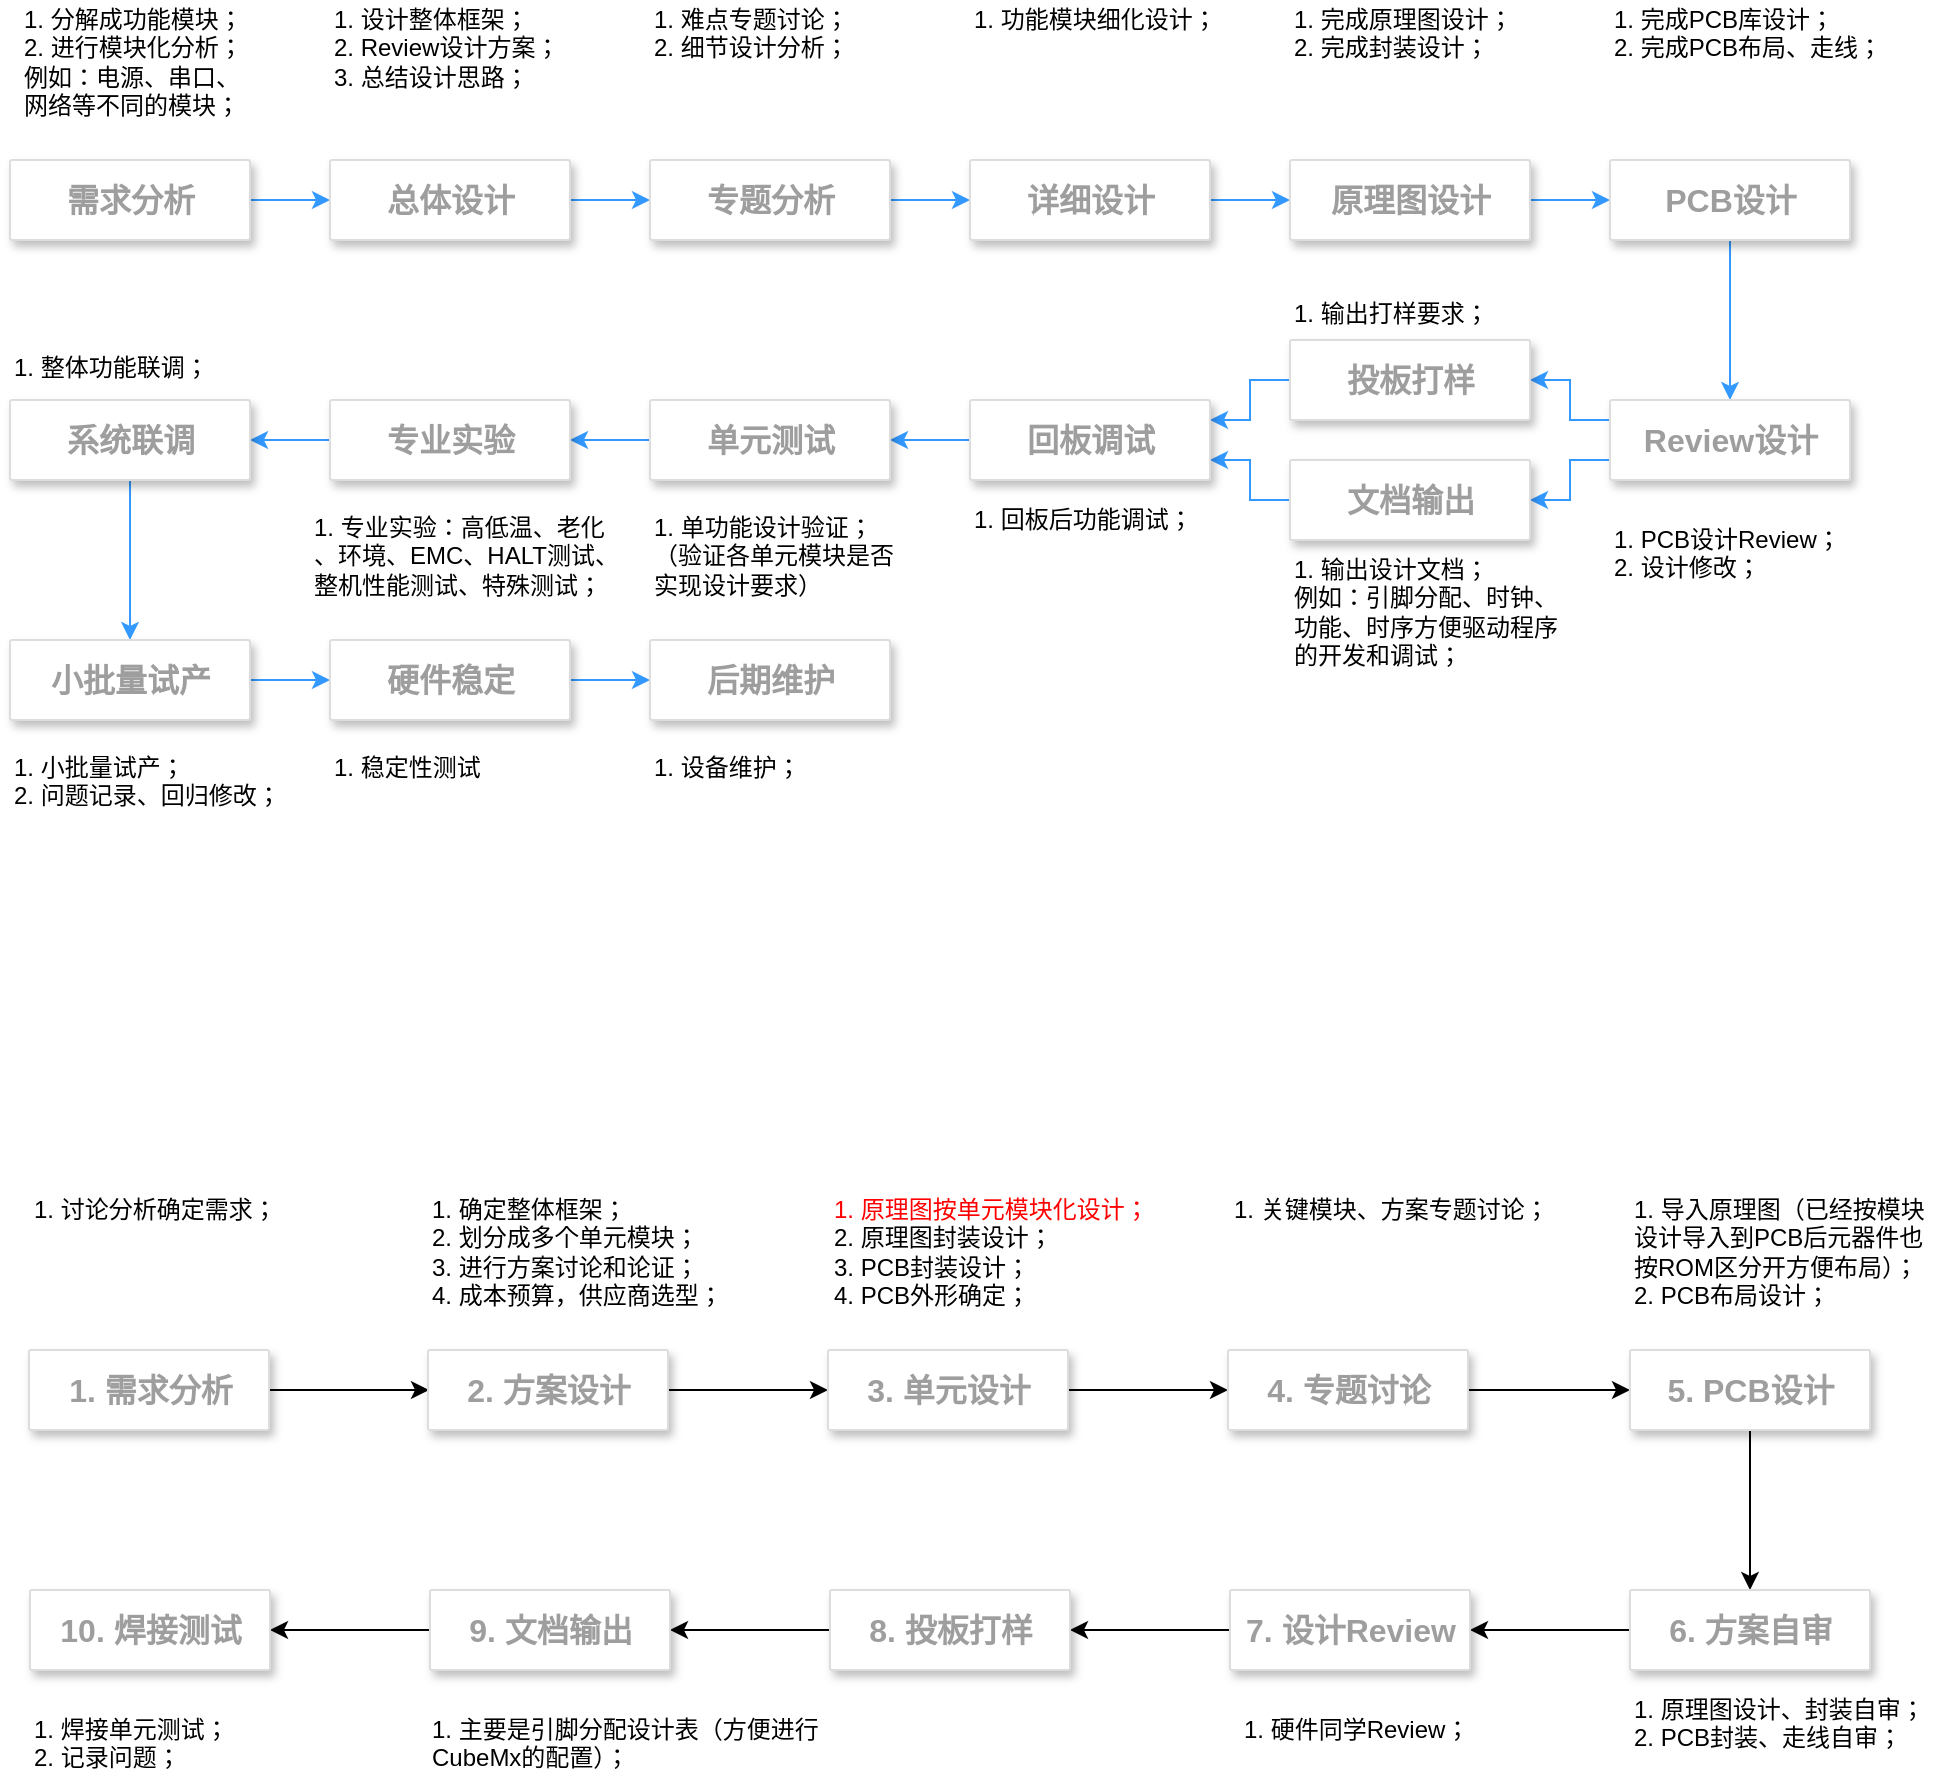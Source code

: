 <mxfile version="10.6.6" type="github"><diagram id="f106602c-feb2-e66a-4537-3a34d633f6aa" name="Page-1"><mxGraphModel dx="697" dy="406" grid="1" gridSize="10" guides="1" tooltips="1" connect="1" arrows="1" fold="1" page="1" pageScale="1" pageWidth="1169" pageHeight="827" background="#ffffff" math="0" shadow="0"><root><mxCell id="0"/><mxCell id="1" parent="0"/><mxCell id="D6XJR3hi3Ydohm2F1cCN-746" style="edgeStyle=orthogonalEdgeStyle;rounded=0;orthogonalLoop=1;jettySize=auto;html=1;exitX=1;exitY=0.5;exitDx=0;exitDy=0;entryX=0;entryY=0.5;entryDx=0;entryDy=0;strokeColor=#3399FF;" parent="1" source="694" target="D6XJR3hi3Ydohm2F1cCN-731" edge="1"><mxGeometry relative="1" as="geometry"/></mxCell><mxCell id="694" value="&lt;b&gt;&lt;font style=&quot;font-size: 16px&quot;&gt;需求分析&lt;/font&gt;&lt;/b&gt;" style="strokeColor=#dddddd;fillColor=#ffffff;shadow=1;strokeWidth=1;rounded=1;absoluteArcSize=1;arcSize=2;fontSize=10;fontColor=#9E9E9E;align=center;html=1;" parent="1" vertex="1"><mxGeometry x="110" y="165" width="120" height="40" as="geometry"/></mxCell><mxCell id="kK6LnfnBjax_TeEGbpyU-729" value="" style="edgeStyle=orthogonalEdgeStyle;rounded=0;orthogonalLoop=1;jettySize=auto;html=1;strokeColor=#3399FF;" parent="1" source="D6XJR3hi3Ydohm2F1cCN-731" target="D6XJR3hi3Ydohm2F1cCN-732" edge="1"><mxGeometry relative="1" as="geometry"/></mxCell><mxCell id="D6XJR3hi3Ydohm2F1cCN-731" value="&lt;b&gt;&lt;font style=&quot;font-size: 16px&quot;&gt;总体设计&lt;br&gt;&lt;/font&gt;&lt;/b&gt;" style="strokeColor=#dddddd;fillColor=#ffffff;shadow=1;strokeWidth=1;rounded=1;absoluteArcSize=1;arcSize=2;fontSize=10;fontColor=#9E9E9E;align=center;html=1;" parent="1" vertex="1"><mxGeometry x="270" y="165" width="120" height="40" as="geometry"/></mxCell><mxCell id="kK6LnfnBjax_TeEGbpyU-730" value="" style="edgeStyle=orthogonalEdgeStyle;rounded=0;orthogonalLoop=1;jettySize=auto;html=1;strokeColor=#3399FF;" parent="1" source="D6XJR3hi3Ydohm2F1cCN-732" target="D6XJR3hi3Ydohm2F1cCN-733" edge="1"><mxGeometry relative="1" as="geometry"/></mxCell><mxCell id="D6XJR3hi3Ydohm2F1cCN-732" value="&lt;b&gt;&lt;font style=&quot;font-size: 16px&quot;&gt;专题分析&lt;br&gt;&lt;/font&gt;&lt;/b&gt;" style="strokeColor=#dddddd;fillColor=#ffffff;shadow=1;strokeWidth=1;rounded=1;absoluteArcSize=1;arcSize=2;fontSize=10;fontColor=#9E9E9E;align=center;html=1;" parent="1" vertex="1"><mxGeometry x="430" y="165" width="120" height="40" as="geometry"/></mxCell><mxCell id="kK6LnfnBjax_TeEGbpyU-731" value="" style="edgeStyle=orthogonalEdgeStyle;rounded=0;orthogonalLoop=1;jettySize=auto;html=1;strokeColor=#3399FF;" parent="1" source="D6XJR3hi3Ydohm2F1cCN-733" target="D6XJR3hi3Ydohm2F1cCN-734" edge="1"><mxGeometry relative="1" as="geometry"/></mxCell><mxCell id="D6XJR3hi3Ydohm2F1cCN-733" value="&lt;b&gt;&lt;font style=&quot;font-size: 16px&quot;&gt;详细设计&lt;br&gt;&lt;/font&gt;&lt;/b&gt;" style="strokeColor=#dddddd;fillColor=#ffffff;shadow=1;strokeWidth=1;rounded=1;absoluteArcSize=1;arcSize=2;fontSize=10;fontColor=#9E9E9E;align=center;html=1;" parent="1" vertex="1"><mxGeometry x="590" y="165" width="120" height="40" as="geometry"/></mxCell><mxCell id="kK6LnfnBjax_TeEGbpyU-732" value="" style="edgeStyle=orthogonalEdgeStyle;rounded=0;orthogonalLoop=1;jettySize=auto;html=1;strokeColor=#3399FF;" parent="1" source="D6XJR3hi3Ydohm2F1cCN-734" target="D6XJR3hi3Ydohm2F1cCN-735" edge="1"><mxGeometry relative="1" as="geometry"/></mxCell><mxCell id="D6XJR3hi3Ydohm2F1cCN-734" value="&lt;b&gt;&lt;font style=&quot;font-size: 16px&quot;&gt;原理图设计&lt;br&gt;&lt;/font&gt;&lt;/b&gt;" style="strokeColor=#dddddd;fillColor=#ffffff;shadow=1;strokeWidth=1;rounded=1;absoluteArcSize=1;arcSize=2;fontSize=10;fontColor=#9E9E9E;align=center;html=1;" parent="1" vertex="1"><mxGeometry x="750" y="165" width="120" height="40" as="geometry"/></mxCell><mxCell id="kK6LnfnBjax_TeEGbpyU-733" value="" style="edgeStyle=orthogonalEdgeStyle;rounded=0;orthogonalLoop=1;jettySize=auto;html=1;strokeColor=#3399FF;" parent="1" source="D6XJR3hi3Ydohm2F1cCN-735" target="D6XJR3hi3Ydohm2F1cCN-736" edge="1"><mxGeometry relative="1" as="geometry"/></mxCell><mxCell id="D6XJR3hi3Ydohm2F1cCN-735" value="&lt;b&gt;&lt;font style=&quot;font-size: 16px&quot;&gt;PCB设计&lt;br&gt;&lt;/font&gt;&lt;/b&gt;" style="strokeColor=#dddddd;fillColor=#ffffff;shadow=1;strokeWidth=1;rounded=1;absoluteArcSize=1;arcSize=2;fontSize=10;fontColor=#9E9E9E;align=center;html=1;" parent="1" vertex="1"><mxGeometry x="910" y="165" width="120" height="40" as="geometry"/></mxCell><mxCell id="kK6LnfnBjax_TeEGbpyU-747" style="edgeStyle=orthogonalEdgeStyle;rounded=0;orthogonalLoop=1;jettySize=auto;html=1;exitX=0;exitY=0.75;exitDx=0;exitDy=0;entryX=1;entryY=0.5;entryDx=0;entryDy=0;strokeColor=#3399FF;" parent="1" source="D6XJR3hi3Ydohm2F1cCN-736" target="kK6LnfnBjax_TeEGbpyU-743" edge="1"><mxGeometry relative="1" as="geometry"/></mxCell><mxCell id="kK6LnfnBjax_TeEGbpyU-748" style="edgeStyle=orthogonalEdgeStyle;rounded=0;orthogonalLoop=1;jettySize=auto;html=1;exitX=0;exitY=0.25;exitDx=0;exitDy=0;entryX=1;entryY=0.5;entryDx=0;entryDy=0;strokeColor=#3399FF;" parent="1" source="D6XJR3hi3Ydohm2F1cCN-736" target="D6XJR3hi3Ydohm2F1cCN-737" edge="1"><mxGeometry relative="1" as="geometry"/></mxCell><mxCell id="D6XJR3hi3Ydohm2F1cCN-736" value="&lt;b&gt;&lt;font style=&quot;font-size: 16px&quot;&gt;Review设计&lt;br&gt;&lt;/font&gt;&lt;/b&gt;" style="strokeColor=#dddddd;fillColor=#ffffff;shadow=1;strokeWidth=1;rounded=1;absoluteArcSize=1;arcSize=2;fontSize=10;fontColor=#9E9E9E;align=center;html=1;" parent="1" vertex="1"><mxGeometry x="910" y="285" width="120" height="40" as="geometry"/></mxCell><mxCell id="kK6LnfnBjax_TeEGbpyU-749" style="edgeStyle=orthogonalEdgeStyle;rounded=0;orthogonalLoop=1;jettySize=auto;html=1;exitX=0;exitY=0.5;exitDx=0;exitDy=0;entryX=1;entryY=0.25;entryDx=0;entryDy=0;strokeColor=#3399FF;" parent="1" source="D6XJR3hi3Ydohm2F1cCN-737" target="D6XJR3hi3Ydohm2F1cCN-738" edge="1"><mxGeometry relative="1" as="geometry"/></mxCell><mxCell id="D6XJR3hi3Ydohm2F1cCN-737" value="&lt;b&gt;&lt;font style=&quot;font-size: 16px&quot;&gt;投板打样&lt;br&gt;&lt;/font&gt;&lt;/b&gt;" style="strokeColor=#dddddd;fillColor=#ffffff;shadow=1;strokeWidth=1;rounded=1;absoluteArcSize=1;arcSize=2;fontSize=10;fontColor=#9E9E9E;align=center;html=1;" parent="1" vertex="1"><mxGeometry x="750" y="255" width="120" height="40" as="geometry"/></mxCell><mxCell id="kK6LnfnBjax_TeEGbpyU-750" style="edgeStyle=orthogonalEdgeStyle;rounded=0;orthogonalLoop=1;jettySize=auto;html=1;exitX=0;exitY=0.5;exitDx=0;exitDy=0;entryX=1;entryY=0.75;entryDx=0;entryDy=0;strokeColor=#3399FF;" parent="1" source="kK6LnfnBjax_TeEGbpyU-743" target="D6XJR3hi3Ydohm2F1cCN-738" edge="1"><mxGeometry relative="1" as="geometry"/></mxCell><mxCell id="kK6LnfnBjax_TeEGbpyU-743" value="&lt;b&gt;&lt;font style=&quot;font-size: 16px&quot;&gt;文档输出&lt;br&gt;&lt;/font&gt;&lt;/b&gt;" style="strokeColor=#dddddd;fillColor=#ffffff;shadow=1;strokeWidth=1;rounded=1;absoluteArcSize=1;arcSize=2;fontSize=10;fontColor=#9E9E9E;align=center;html=1;" parent="1" vertex="1"><mxGeometry x="750" y="315" width="120" height="40" as="geometry"/></mxCell><mxCell id="D6XJR3hi3Ydohm2F1cCN-755" value="" style="edgeStyle=orthogonalEdgeStyle;rounded=0;orthogonalLoop=1;jettySize=auto;html=1;strokeColor=#3399FF;" parent="1" source="D6XJR3hi3Ydohm2F1cCN-738" target="D6XJR3hi3Ydohm2F1cCN-739" edge="1"><mxGeometry relative="1" as="geometry"/></mxCell><mxCell id="D6XJR3hi3Ydohm2F1cCN-738" value="&lt;b&gt;&lt;font style=&quot;font-size: 16px&quot;&gt;回板调试&lt;br&gt;&lt;/font&gt;&lt;/b&gt;" style="strokeColor=#dddddd;fillColor=#ffffff;shadow=1;strokeWidth=1;rounded=1;absoluteArcSize=1;arcSize=2;fontSize=10;fontColor=#9E9E9E;align=center;html=1;" parent="1" vertex="1"><mxGeometry x="590" y="285" width="120" height="40" as="geometry"/></mxCell><mxCell id="D6XJR3hi3Ydohm2F1cCN-756" value="" style="edgeStyle=orthogonalEdgeStyle;rounded=0;orthogonalLoop=1;jettySize=auto;html=1;strokeColor=#3399FF;" parent="1" source="D6XJR3hi3Ydohm2F1cCN-739" target="D6XJR3hi3Ydohm2F1cCN-740" edge="1"><mxGeometry relative="1" as="geometry"/></mxCell><mxCell id="D6XJR3hi3Ydohm2F1cCN-739" value="&lt;b&gt;&lt;font style=&quot;font-size: 16px&quot;&gt;单元测试&lt;br&gt;&lt;/font&gt;&lt;/b&gt;" style="strokeColor=#dddddd;fillColor=#ffffff;shadow=1;strokeWidth=1;rounded=1;absoluteArcSize=1;arcSize=2;fontSize=10;fontColor=#9E9E9E;align=center;html=1;" parent="1" vertex="1"><mxGeometry x="430" y="285" width="120" height="40" as="geometry"/></mxCell><mxCell id="D6XJR3hi3Ydohm2F1cCN-757" value="" style="edgeStyle=orthogonalEdgeStyle;rounded=0;orthogonalLoop=1;jettySize=auto;html=1;strokeColor=#3399FF;" parent="1" source="D6XJR3hi3Ydohm2F1cCN-740" target="D6XJR3hi3Ydohm2F1cCN-741" edge="1"><mxGeometry relative="1" as="geometry"/></mxCell><mxCell id="D6XJR3hi3Ydohm2F1cCN-740" value="&lt;b&gt;&lt;font style=&quot;font-size: 16px&quot;&gt;专业实验&lt;br&gt;&lt;/font&gt;&lt;/b&gt;" style="strokeColor=#dddddd;fillColor=#ffffff;shadow=1;strokeWidth=1;rounded=1;absoluteArcSize=1;arcSize=2;fontSize=10;fontColor=#9E9E9E;align=center;html=1;" parent="1" vertex="1"><mxGeometry x="270" y="285" width="120" height="40" as="geometry"/></mxCell><mxCell id="D6XJR3hi3Ydohm2F1cCN-758" value="" style="edgeStyle=orthogonalEdgeStyle;rounded=0;orthogonalLoop=1;jettySize=auto;html=1;strokeColor=#3399FF;" parent="1" source="D6XJR3hi3Ydohm2F1cCN-741" target="D6XJR3hi3Ydohm2F1cCN-742" edge="1"><mxGeometry relative="1" as="geometry"/></mxCell><mxCell id="D6XJR3hi3Ydohm2F1cCN-741" value="&lt;b&gt;&lt;font style=&quot;font-size: 16px&quot;&gt;系统联调&lt;br&gt;&lt;/font&gt;&lt;/b&gt;" style="strokeColor=#dddddd;fillColor=#ffffff;shadow=1;strokeWidth=1;rounded=1;absoluteArcSize=1;arcSize=2;fontSize=10;fontColor=#9E9E9E;align=center;html=1;" parent="1" vertex="1"><mxGeometry x="110" y="285" width="120" height="40" as="geometry"/></mxCell><mxCell id="D6XJR3hi3Ydohm2F1cCN-759" value="" style="edgeStyle=orthogonalEdgeStyle;rounded=0;orthogonalLoop=1;jettySize=auto;html=1;strokeColor=#3399FF;" parent="1" source="D6XJR3hi3Ydohm2F1cCN-742" target="D6XJR3hi3Ydohm2F1cCN-744" edge="1"><mxGeometry relative="1" as="geometry"/></mxCell><mxCell id="D6XJR3hi3Ydohm2F1cCN-742" value="&lt;b&gt;&lt;font style=&quot;font-size: 16px&quot;&gt;小批量试产&lt;br&gt;&lt;/font&gt;&lt;/b&gt;" style="strokeColor=#dddddd;fillColor=#ffffff;shadow=1;strokeWidth=1;rounded=1;absoluteArcSize=1;arcSize=2;fontSize=10;fontColor=#9E9E9E;align=center;html=1;" parent="1" vertex="1"><mxGeometry x="110" y="405" width="120" height="40" as="geometry"/></mxCell><mxCell id="D6XJR3hi3Ydohm2F1cCN-760" value="" style="edgeStyle=orthogonalEdgeStyle;rounded=0;orthogonalLoop=1;jettySize=auto;html=1;strokeColor=#3399FF;" parent="1" source="D6XJR3hi3Ydohm2F1cCN-744" target="D6XJR3hi3Ydohm2F1cCN-745" edge="1"><mxGeometry relative="1" as="geometry"/></mxCell><mxCell id="D6XJR3hi3Ydohm2F1cCN-744" value="&lt;b&gt;&lt;font style=&quot;font-size: 16px&quot;&gt;硬件稳定&lt;br&gt;&lt;/font&gt;&lt;/b&gt;" style="strokeColor=#dddddd;fillColor=#ffffff;shadow=1;strokeWidth=1;rounded=1;absoluteArcSize=1;arcSize=2;fontSize=10;fontColor=#9E9E9E;align=center;html=1;" parent="1" vertex="1"><mxGeometry x="270" y="405" width="120" height="40" as="geometry"/></mxCell><mxCell id="D6XJR3hi3Ydohm2F1cCN-745" value="&lt;b&gt;&lt;font style=&quot;font-size: 16px&quot;&gt;后期维护&lt;br&gt;&lt;/font&gt;&lt;/b&gt;" style="strokeColor=#dddddd;fillColor=#ffffff;shadow=1;strokeWidth=1;rounded=1;absoluteArcSize=1;arcSize=2;fontSize=10;fontColor=#9E9E9E;align=center;html=1;" parent="1" vertex="1"><mxGeometry x="430" y="405" width="120" height="40" as="geometry"/></mxCell><mxCell id="kK6LnfnBjax_TeEGbpyU-734" value="1. 分解成功能模块；&lt;br&gt;2. 进行模块化分析；&lt;br&gt;例如：电源、串口、&lt;br&gt;网络等不同的模块；&lt;br&gt;" style="text;html=1;resizable=0;points=[];autosize=1;align=left;verticalAlign=top;spacingTop=-4;" parent="1" vertex="1"><mxGeometry x="114.5" y="85" width="130" height="60" as="geometry"/></mxCell><mxCell id="kK6LnfnBjax_TeEGbpyU-735" value="1. 设计整体框架；&lt;br&gt;2. Review设计方案；&lt;br&gt;3. 总结设计思路；&lt;br&gt;" style="text;html=1;resizable=0;points=[];autosize=1;align=left;verticalAlign=top;spacingTop=-4;" parent="1" vertex="1"><mxGeometry x="270" y="85" width="130" height="40" as="geometry"/></mxCell><mxCell id="kK6LnfnBjax_TeEGbpyU-736" value="1. 难点专题讨论；&lt;br&gt;2. 细节设计分析；&lt;br&gt;" style="text;html=1;resizable=0;points=[];autosize=1;align=left;verticalAlign=top;spacingTop=-4;" parent="1" vertex="1"><mxGeometry x="430" y="85" width="110" height="30" as="geometry"/></mxCell><mxCell id="kK6LnfnBjax_TeEGbpyU-738" value="1. 功能模块细化设计；&lt;br&gt;" style="text;html=1;resizable=0;points=[];autosize=1;align=left;verticalAlign=top;spacingTop=-4;" parent="1" vertex="1"><mxGeometry x="590" y="85" width="140" height="20" as="geometry"/></mxCell><mxCell id="kK6LnfnBjax_TeEGbpyU-739" value="1. 完成原理图设计；&lt;br&gt;2. 完成封装设计；&lt;br&gt;" style="text;html=1;resizable=0;points=[];autosize=1;align=left;verticalAlign=top;spacingTop=-4;" parent="1" vertex="1"><mxGeometry x="750" y="85" width="130" height="30" as="geometry"/></mxCell><mxCell id="kK6LnfnBjax_TeEGbpyU-740" value="1. 完成PCB库设计；&lt;br&gt;2. 完成PCB布局、走线；&lt;br&gt;" style="text;html=1;resizable=0;points=[];autosize=1;align=left;verticalAlign=top;spacingTop=-4;" parent="1" vertex="1"><mxGeometry x="910" y="85" width="150" height="30" as="geometry"/></mxCell><mxCell id="kK6LnfnBjax_TeEGbpyU-741" value="1. PCB设计Review；&lt;br&gt;2. 设计修改；&lt;br&gt;" style="text;html=1;resizable=0;points=[];autosize=1;align=left;verticalAlign=top;spacingTop=-4;" parent="1" vertex="1"><mxGeometry x="910" y="345" width="130" height="30" as="geometry"/></mxCell><mxCell id="kK6LnfnBjax_TeEGbpyU-751" value="1. 输出打样要求；&lt;br&gt;" style="text;html=1;resizable=0;points=[];autosize=1;align=left;verticalAlign=top;spacingTop=-4;" parent="1" vertex="1"><mxGeometry x="750" y="232" width="110" height="20" as="geometry"/></mxCell><mxCell id="kK6LnfnBjax_TeEGbpyU-752" value="1. 输出设计文档；&lt;br&gt;例如：引脚分配、时钟、&lt;br&gt;功能、时序方便驱动程序&lt;br&gt;的开发和调试；&lt;br&gt;" style="text;html=1;resizable=0;points=[];autosize=1;align=left;verticalAlign=top;spacingTop=-4;" parent="1" vertex="1"><mxGeometry x="750" y="360" width="150" height="60" as="geometry"/></mxCell><mxCell id="kK6LnfnBjax_TeEGbpyU-753" value="1. 回板后功能调试；&lt;br&gt;" style="text;html=1;resizable=0;points=[];autosize=1;align=left;verticalAlign=top;spacingTop=-4;" parent="1" vertex="1"><mxGeometry x="590" y="335" width="130" height="20" as="geometry"/></mxCell><mxCell id="kK6LnfnBjax_TeEGbpyU-754" value="1. 单功能设计验证；&lt;br&gt;（验证各单元模块是否&lt;br&gt;实现设计要求）&lt;br&gt;" style="text;html=1;" parent="1" vertex="1"><mxGeometry x="430" y="335" width="110" height="30" as="geometry"/></mxCell><mxCell id="kK6LnfnBjax_TeEGbpyU-755" value="1. 专业实验：高低温、老化&lt;br&gt;、环境、EMC、HALT测试、&lt;br&gt;整机性能测试、特殊测试；&lt;br&gt;" style="text;html=1;" parent="1" vertex="1"><mxGeometry x="260" y="335" width="110" height="30" as="geometry"/></mxCell><mxCell id="kK6LnfnBjax_TeEGbpyU-756" value="1. 整体功能联调；" style="text;html=1;" parent="1" vertex="1"><mxGeometry x="110" y="255" width="110" height="30" as="geometry"/></mxCell><mxCell id="kK6LnfnBjax_TeEGbpyU-757" value="1. 小批量试产；&lt;br&gt;2. 问题记录、回归修改；&lt;br&gt;" style="text;html=1;" parent="1" vertex="1"><mxGeometry x="110" y="455" width="110" height="30" as="geometry"/></mxCell><mxCell id="kK6LnfnBjax_TeEGbpyU-758" value="1. 稳定性测试" style="text;html=1;" parent="1" vertex="1"><mxGeometry x="270" y="455" width="110" height="30" as="geometry"/></mxCell><mxCell id="kK6LnfnBjax_TeEGbpyU-759" value="1. 设备维护；" style="text;html=1;" parent="1" vertex="1"><mxGeometry x="430" y="455" width="110" height="30" as="geometry"/></mxCell><mxCell id="UJJ00OF_8nkYao1iIP0u-702" value="" style="edgeStyle=orthogonalEdgeStyle;rounded=0;orthogonalLoop=1;jettySize=auto;html=1;" parent="1" source="UJJ00OF_8nkYao1iIP0u-696" edge="1"><mxGeometry relative="1" as="geometry"><mxPoint x="319.5" y="780" as="targetPoint"/></mxGeometry></mxCell><mxCell id="UJJ00OF_8nkYao1iIP0u-696" value="&lt;span style=&quot;font-size: 16px&quot;&gt;&lt;b&gt;1. 需求分析&lt;/b&gt;&lt;/span&gt;" style="strokeColor=#dddddd;fillColor=#ffffff;shadow=1;strokeWidth=1;rounded=1;absoluteArcSize=1;arcSize=2;fontSize=10;fontColor=#9E9E9E;align=center;html=1;" parent="1" vertex="1"><mxGeometry x="119.5" y="760" width="120" height="40" as="geometry"/></mxCell><mxCell id="UJJ00OF_8nkYao1iIP0u-710" value="" style="edgeStyle=orthogonalEdgeStyle;rounded=0;orthogonalLoop=1;jettySize=auto;html=1;" parent="1" source="UJJ00OF_8nkYao1iIP0u-706" target="UJJ00OF_8nkYao1iIP0u-709" edge="1"><mxGeometry relative="1" as="geometry"/></mxCell><mxCell id="UJJ00OF_8nkYao1iIP0u-706" value="&lt;span style=&quot;font-size: 16px&quot;&gt;&lt;b&gt;2. 方案设计&lt;/b&gt;&lt;/span&gt;" style="strokeColor=#dddddd;fillColor=#ffffff;shadow=1;strokeWidth=1;rounded=1;absoluteArcSize=1;arcSize=2;fontSize=10;fontColor=#9E9E9E;align=center;html=1;" parent="1" vertex="1"><mxGeometry x="319" y="760" width="120" height="40" as="geometry"/></mxCell><mxCell id="qjf6iDf40Ct4eBzaptcd-696" value="" style="edgeStyle=orthogonalEdgeStyle;rounded=0;orthogonalLoop=1;jettySize=auto;html=1;" edge="1" parent="1" source="UJJ00OF_8nkYao1iIP0u-709" target="qjf6iDf40Ct4eBzaptcd-695"><mxGeometry relative="1" as="geometry"/></mxCell><mxCell id="UJJ00OF_8nkYao1iIP0u-709" value="&lt;span style=&quot;font-size: 16px&quot;&gt;&lt;b&gt;3. 单元设计&lt;/b&gt;&lt;/span&gt;" style="strokeColor=#dddddd;fillColor=#ffffff;shadow=1;strokeWidth=1;rounded=1;absoluteArcSize=1;arcSize=2;fontSize=10;fontColor=#9E9E9E;align=center;html=1;" parent="1" vertex="1"><mxGeometry x="519" y="760" width="120" height="40" as="geometry"/></mxCell><mxCell id="qjf6iDf40Ct4eBzaptcd-698" value="" style="edgeStyle=orthogonalEdgeStyle;rounded=0;orthogonalLoop=1;jettySize=auto;html=1;" edge="1" parent="1" source="qjf6iDf40Ct4eBzaptcd-695" target="UJJ00OF_8nkYao1iIP0u-712"><mxGeometry relative="1" as="geometry"/></mxCell><mxCell id="qjf6iDf40Ct4eBzaptcd-695" value="&lt;span style=&quot;font-size: 16px&quot;&gt;&lt;b&gt;4. 专题讨论&lt;/b&gt;&lt;/span&gt;" style="strokeColor=#dddddd;fillColor=#ffffff;shadow=1;strokeWidth=1;rounded=1;absoluteArcSize=1;arcSize=2;fontSize=10;fontColor=#9E9E9E;align=center;html=1;" vertex="1" parent="1"><mxGeometry x="719" y="760" width="120" height="40" as="geometry"/></mxCell><mxCell id="qjf6iDf40Ct4eBzaptcd-700" value="" style="edgeStyle=orthogonalEdgeStyle;rounded=0;orthogonalLoop=1;jettySize=auto;html=1;" edge="1" parent="1" source="UJJ00OF_8nkYao1iIP0u-712" target="qjf6iDf40Ct4eBzaptcd-699"><mxGeometry relative="1" as="geometry"/></mxCell><mxCell id="UJJ00OF_8nkYao1iIP0u-712" value="&lt;span style=&quot;font-size: 16px&quot;&gt;&lt;b&gt;5. PCB设计&lt;/b&gt;&lt;/span&gt;" style="strokeColor=#dddddd;fillColor=#ffffff;shadow=1;strokeWidth=1;rounded=1;absoluteArcSize=1;arcSize=2;fontSize=10;fontColor=#9E9E9E;align=center;html=1;" parent="1" vertex="1"><mxGeometry x="920" y="760" width="120" height="40" as="geometry"/></mxCell><mxCell id="qjf6iDf40Ct4eBzaptcd-705" value="" style="edgeStyle=orthogonalEdgeStyle;rounded=0;orthogonalLoop=1;jettySize=auto;html=1;" edge="1" parent="1" source="qjf6iDf40Ct4eBzaptcd-699" target="qjf6iDf40Ct4eBzaptcd-704"><mxGeometry relative="1" as="geometry"/></mxCell><mxCell id="qjf6iDf40Ct4eBzaptcd-699" value="&lt;span style=&quot;font-size: 16px&quot;&gt;&lt;b&gt;6. 方案自审&lt;/b&gt;&lt;/span&gt;" style="strokeColor=#dddddd;fillColor=#ffffff;shadow=1;strokeWidth=1;rounded=1;absoluteArcSize=1;arcSize=2;fontSize=10;fontColor=#9E9E9E;align=center;html=1;" vertex="1" parent="1"><mxGeometry x="920" y="880" width="120" height="40" as="geometry"/></mxCell><mxCell id="qjf6iDf40Ct4eBzaptcd-708" value="" style="edgeStyle=orthogonalEdgeStyle;rounded=0;orthogonalLoop=1;jettySize=auto;html=1;" edge="1" parent="1" source="qjf6iDf40Ct4eBzaptcd-704" target="qjf6iDf40Ct4eBzaptcd-707"><mxGeometry relative="1" as="geometry"/></mxCell><mxCell id="qjf6iDf40Ct4eBzaptcd-704" value="&lt;span style=&quot;font-size: 16px&quot;&gt;&lt;b&gt;7. 设计Review&lt;/b&gt;&lt;/span&gt;" style="strokeColor=#dddddd;fillColor=#ffffff;shadow=1;strokeWidth=1;rounded=1;absoluteArcSize=1;arcSize=2;fontSize=10;fontColor=#9E9E9E;align=center;html=1;" vertex="1" parent="1"><mxGeometry x="720" y="880" width="120" height="40" as="geometry"/></mxCell><mxCell id="qjf6iDf40Ct4eBzaptcd-714" value="" style="edgeStyle=orthogonalEdgeStyle;rounded=0;orthogonalLoop=1;jettySize=auto;html=1;" edge="1" parent="1" source="qjf6iDf40Ct4eBzaptcd-707" target="qjf6iDf40Ct4eBzaptcd-713"><mxGeometry relative="1" as="geometry"/></mxCell><mxCell id="qjf6iDf40Ct4eBzaptcd-707" value="&lt;span style=&quot;font-size: 16px&quot;&gt;&lt;b&gt;8. 投板打样&lt;/b&gt;&lt;/span&gt;" style="strokeColor=#dddddd;fillColor=#ffffff;shadow=1;strokeWidth=1;rounded=1;absoluteArcSize=1;arcSize=2;fontSize=10;fontColor=#9E9E9E;align=center;html=1;" vertex="1" parent="1"><mxGeometry x="520" y="880" width="120" height="40" as="geometry"/></mxCell><mxCell id="qjf6iDf40Ct4eBzaptcd-716" value="" style="edgeStyle=orthogonalEdgeStyle;rounded=0;orthogonalLoop=1;jettySize=auto;html=1;" edge="1" parent="1" source="qjf6iDf40Ct4eBzaptcd-713" target="qjf6iDf40Ct4eBzaptcd-715"><mxGeometry relative="1" as="geometry"/></mxCell><mxCell id="qjf6iDf40Ct4eBzaptcd-713" value="&lt;span style=&quot;font-size: 16px&quot;&gt;&lt;b&gt;9. 文档输出&lt;/b&gt;&lt;/span&gt;" style="strokeColor=#dddddd;fillColor=#ffffff;shadow=1;strokeWidth=1;rounded=1;absoluteArcSize=1;arcSize=2;fontSize=10;fontColor=#9E9E9E;align=center;html=1;" vertex="1" parent="1"><mxGeometry x="320" y="880" width="120" height="40" as="geometry"/></mxCell><mxCell id="qjf6iDf40Ct4eBzaptcd-715" value="&lt;span style=&quot;font-size: 16px&quot;&gt;&lt;b&gt;10. 焊接测试&lt;/b&gt;&lt;/span&gt;" style="strokeColor=#dddddd;fillColor=#ffffff;shadow=1;strokeWidth=1;rounded=1;absoluteArcSize=1;arcSize=2;fontSize=10;fontColor=#9E9E9E;align=center;html=1;" vertex="1" parent="1"><mxGeometry x="120" y="880" width="120" height="40" as="geometry"/></mxCell><mxCell id="UJJ00OF_8nkYao1iIP0u-697" value="1. 讨论分析确定需求；&lt;br&gt;" style="text;html=1;resizable=0;points=[];autosize=1;align=left;verticalAlign=top;spacingTop=-4;" parent="1" vertex="1"><mxGeometry x="120" y="679.9" width="140" height="20" as="geometry"/></mxCell><mxCell id="UJJ00OF_8nkYao1iIP0u-708" value="1. 确定整体框架；&lt;br&gt;2. 划分成多个单元模块；&lt;br&gt;3. 进行方案讨论和论证；&lt;br&gt;4. 成本预算，供应商选型；&lt;br&gt;" style="text;html=1;resizable=0;points=[];autosize=1;align=left;verticalAlign=top;spacingTop=-4;" parent="1" vertex="1"><mxGeometry x="319" y="679.9" width="160" height="60" as="geometry"/></mxCell><mxCell id="UJJ00OF_8nkYao1iIP0u-711" value="&lt;font color=&quot;#ff0000&quot;&gt;1. 原理图按单元模块化设计；&lt;/font&gt;&lt;br&gt;2. 原理图封装设计；&lt;br&gt;3. PCB封装设计；&lt;br&gt;4. PCB外形确定；&lt;br&gt;" style="text;html=1;resizable=0;points=[];autosize=1;align=left;verticalAlign=top;spacingTop=-4;" parent="1" vertex="1"><mxGeometry x="519.5" y="679.9" width="170" height="60" as="geometry"/></mxCell><mxCell id="qjf6iDf40Ct4eBzaptcd-694" value="1. 导入原理图（已经按模块&lt;br&gt;设计导入到PCB后元器件也&lt;br&gt;按ROM区分开方便布局）；&lt;br&gt;2. PCB布局设计；&lt;br&gt;" style="text;html=1;resizable=0;points=[];autosize=1;align=left;verticalAlign=top;spacingTop=-4;" vertex="1" parent="1"><mxGeometry x="920" y="679.9" width="160" height="60" as="geometry"/></mxCell><mxCell id="qjf6iDf40Ct4eBzaptcd-697" value="1. 关键模块、方案专题讨论；&lt;br&gt;" style="text;html=1;resizable=0;points=[];autosize=1;align=left;verticalAlign=top;spacingTop=-4;" vertex="1" parent="1"><mxGeometry x="720" y="679.9" width="170" height="20" as="geometry"/></mxCell><mxCell id="qjf6iDf40Ct4eBzaptcd-701" value="1. 原理图设计、封装自审；&lt;br&gt;2. PCB封装、走线自审；&lt;br&gt;" style="text;html=1;resizable=0;points=[];autosize=1;align=left;verticalAlign=top;spacingTop=-4;" vertex="1" parent="1"><mxGeometry x="920" y="929.9" width="160" height="30" as="geometry"/></mxCell><mxCell id="qjf6iDf40Ct4eBzaptcd-706" value="1. 硬件同学Review；&lt;br&gt;" style="text;html=1;resizable=0;points=[];autosize=1;align=left;verticalAlign=top;spacingTop=-4;" vertex="1" parent="1"><mxGeometry x="725" y="939.9" width="130" height="20" as="geometry"/></mxCell><mxCell id="qjf6iDf40Ct4eBzaptcd-712" value="1. 主要是引脚分配设计表（方便进行&lt;br&gt;CubeMx的配置）；&lt;br&gt;" style="text;html=1;resizable=0;points=[];autosize=1;align=left;verticalAlign=top;spacingTop=-4;" vertex="1" parent="1"><mxGeometry x="319" y="939.9" width="210" height="30" as="geometry"/></mxCell><mxCell id="qjf6iDf40Ct4eBzaptcd-717" value="1. 焊接单元测试；&lt;br&gt;2. 记录问题；&lt;br&gt;" style="text;html=1;resizable=0;points=[];autosize=1;align=left;verticalAlign=top;spacingTop=-4;" vertex="1" parent="1"><mxGeometry x="120" y="939.9" width="110" height="30" as="geometry"/></mxCell></root></mxGraphModel></diagram></mxfile>